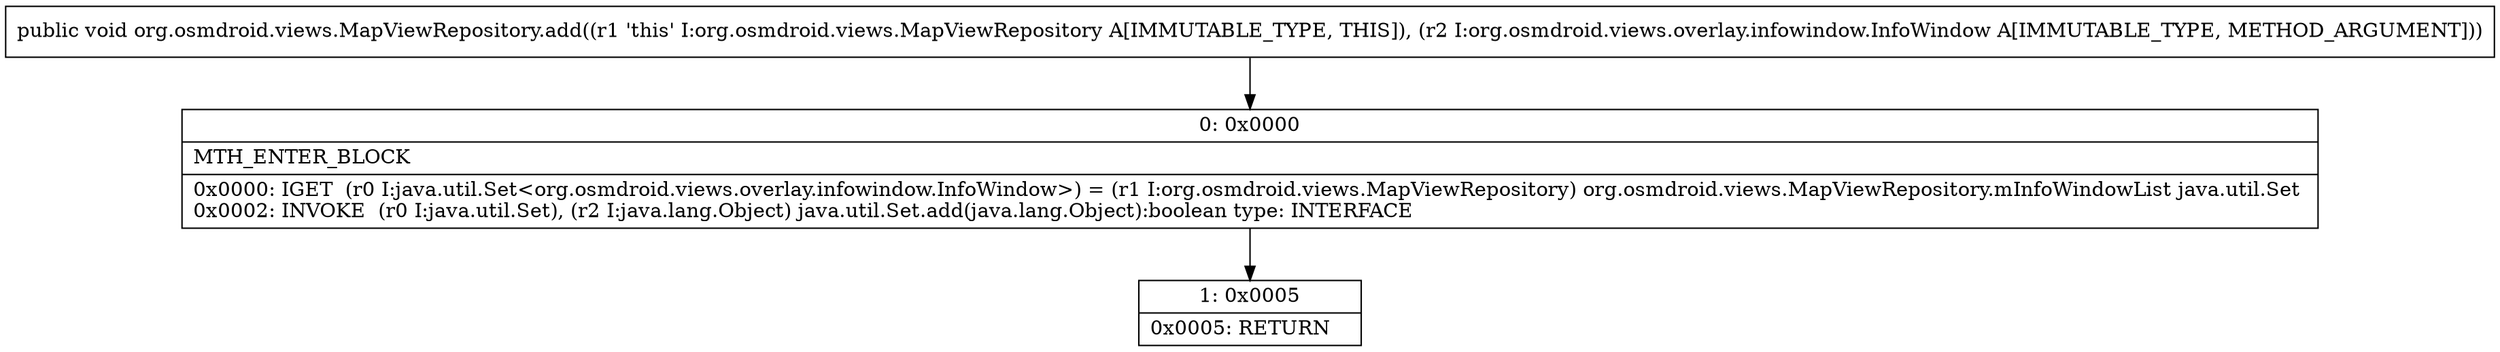 digraph "CFG fororg.osmdroid.views.MapViewRepository.add(Lorg\/osmdroid\/views\/overlay\/infowindow\/InfoWindow;)V" {
Node_0 [shape=record,label="{0\:\ 0x0000|MTH_ENTER_BLOCK\l|0x0000: IGET  (r0 I:java.util.Set\<org.osmdroid.views.overlay.infowindow.InfoWindow\>) = (r1 I:org.osmdroid.views.MapViewRepository) org.osmdroid.views.MapViewRepository.mInfoWindowList java.util.Set \l0x0002: INVOKE  (r0 I:java.util.Set), (r2 I:java.lang.Object) java.util.Set.add(java.lang.Object):boolean type: INTERFACE \l}"];
Node_1 [shape=record,label="{1\:\ 0x0005|0x0005: RETURN   \l}"];
MethodNode[shape=record,label="{public void org.osmdroid.views.MapViewRepository.add((r1 'this' I:org.osmdroid.views.MapViewRepository A[IMMUTABLE_TYPE, THIS]), (r2 I:org.osmdroid.views.overlay.infowindow.InfoWindow A[IMMUTABLE_TYPE, METHOD_ARGUMENT])) }"];
MethodNode -> Node_0;
Node_0 -> Node_1;
}

